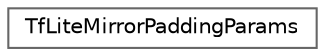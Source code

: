 digraph "Graphical Class Hierarchy"
{
 // LATEX_PDF_SIZE
  bgcolor="transparent";
  edge [fontname=Helvetica,fontsize=10,labelfontname=Helvetica,labelfontsize=10];
  node [fontname=Helvetica,fontsize=10,shape=box,height=0.2,width=0.4];
  rankdir="LR";
  Node0 [id="Node000000",label="TfLiteMirrorPaddingParams",height=0.2,width=0.4,color="grey40", fillcolor="white", style="filled",URL="$struct_tf_lite_mirror_padding_params.html",tooltip=" "];
}
